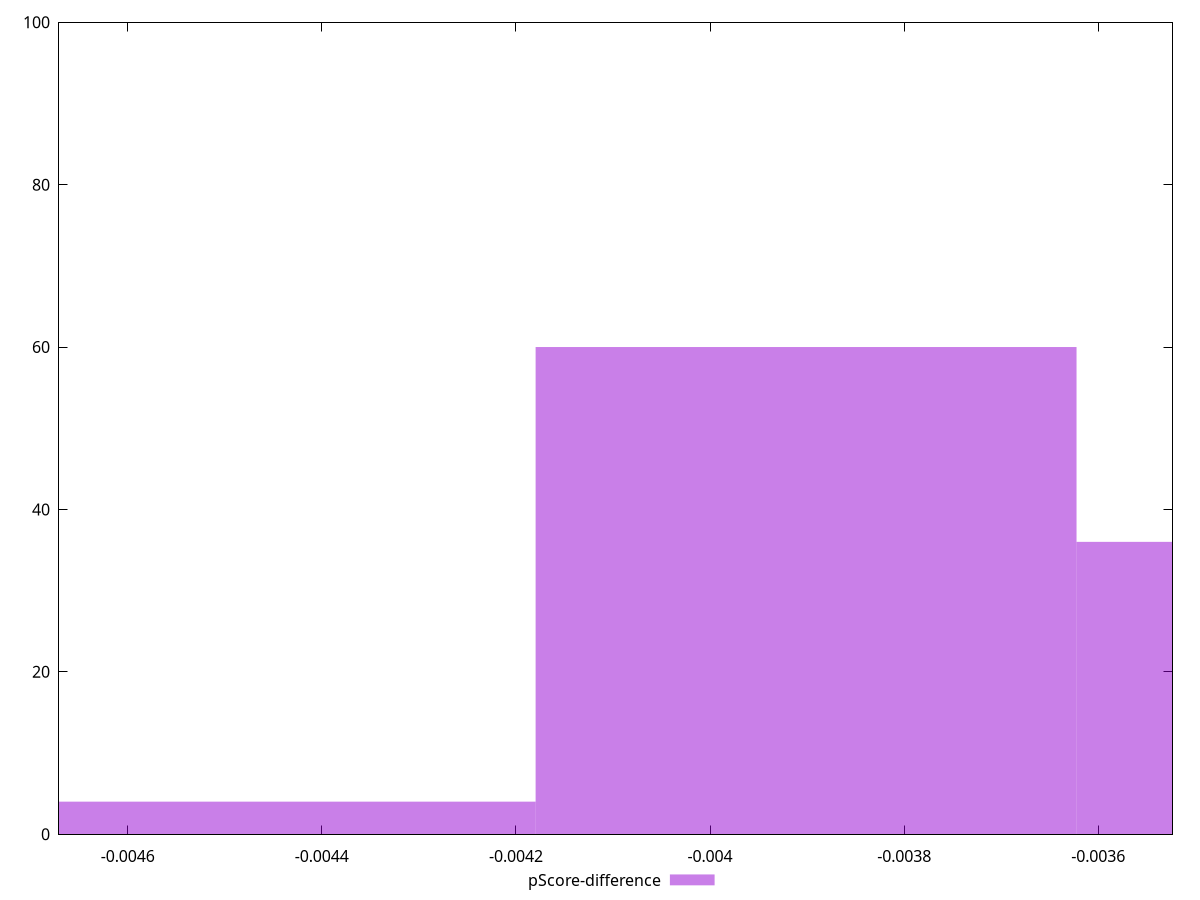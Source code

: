 reset

$pScoreDifference <<EOF
-0.003901091458753923 60
-0.004458390238575912 4
-0.003343792678931934 36
EOF

set key outside below
set boxwidth 0.000557298779821989
set xrange [-0.004670786790880357:-0.0035235712113291934]
set yrange [0:100]
set trange [0:100]
set style fill transparent solid 0.5 noborder
set terminal svg size 640, 490 enhanced background rgb 'white'
set output "reports/report_00027_2021-02-24T12-40-31.850Z/uses-long-cache-ttl/samples/astro/pScore-difference/histogram.svg"

plot $pScoreDifference title "pScore-difference" with boxes

reset
